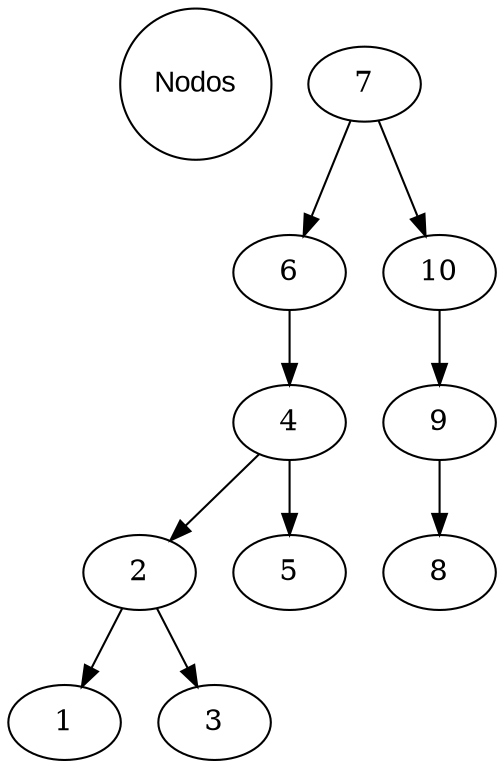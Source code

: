digraph ArvoreBinaria {
Nodos [shape=circle, fontname="Arial"];
  7;
  7 -> 6;
  7 -> 10;
  6;
  6 -> 4;
  4;
  4 -> 2;
  4 -> 5;
  2;
  2 -> 1;
  2 -> 3;
  1;
  3;
  5;
  10;
  10 -> 9;
  9;
  9 -> 8;
  8;
}
